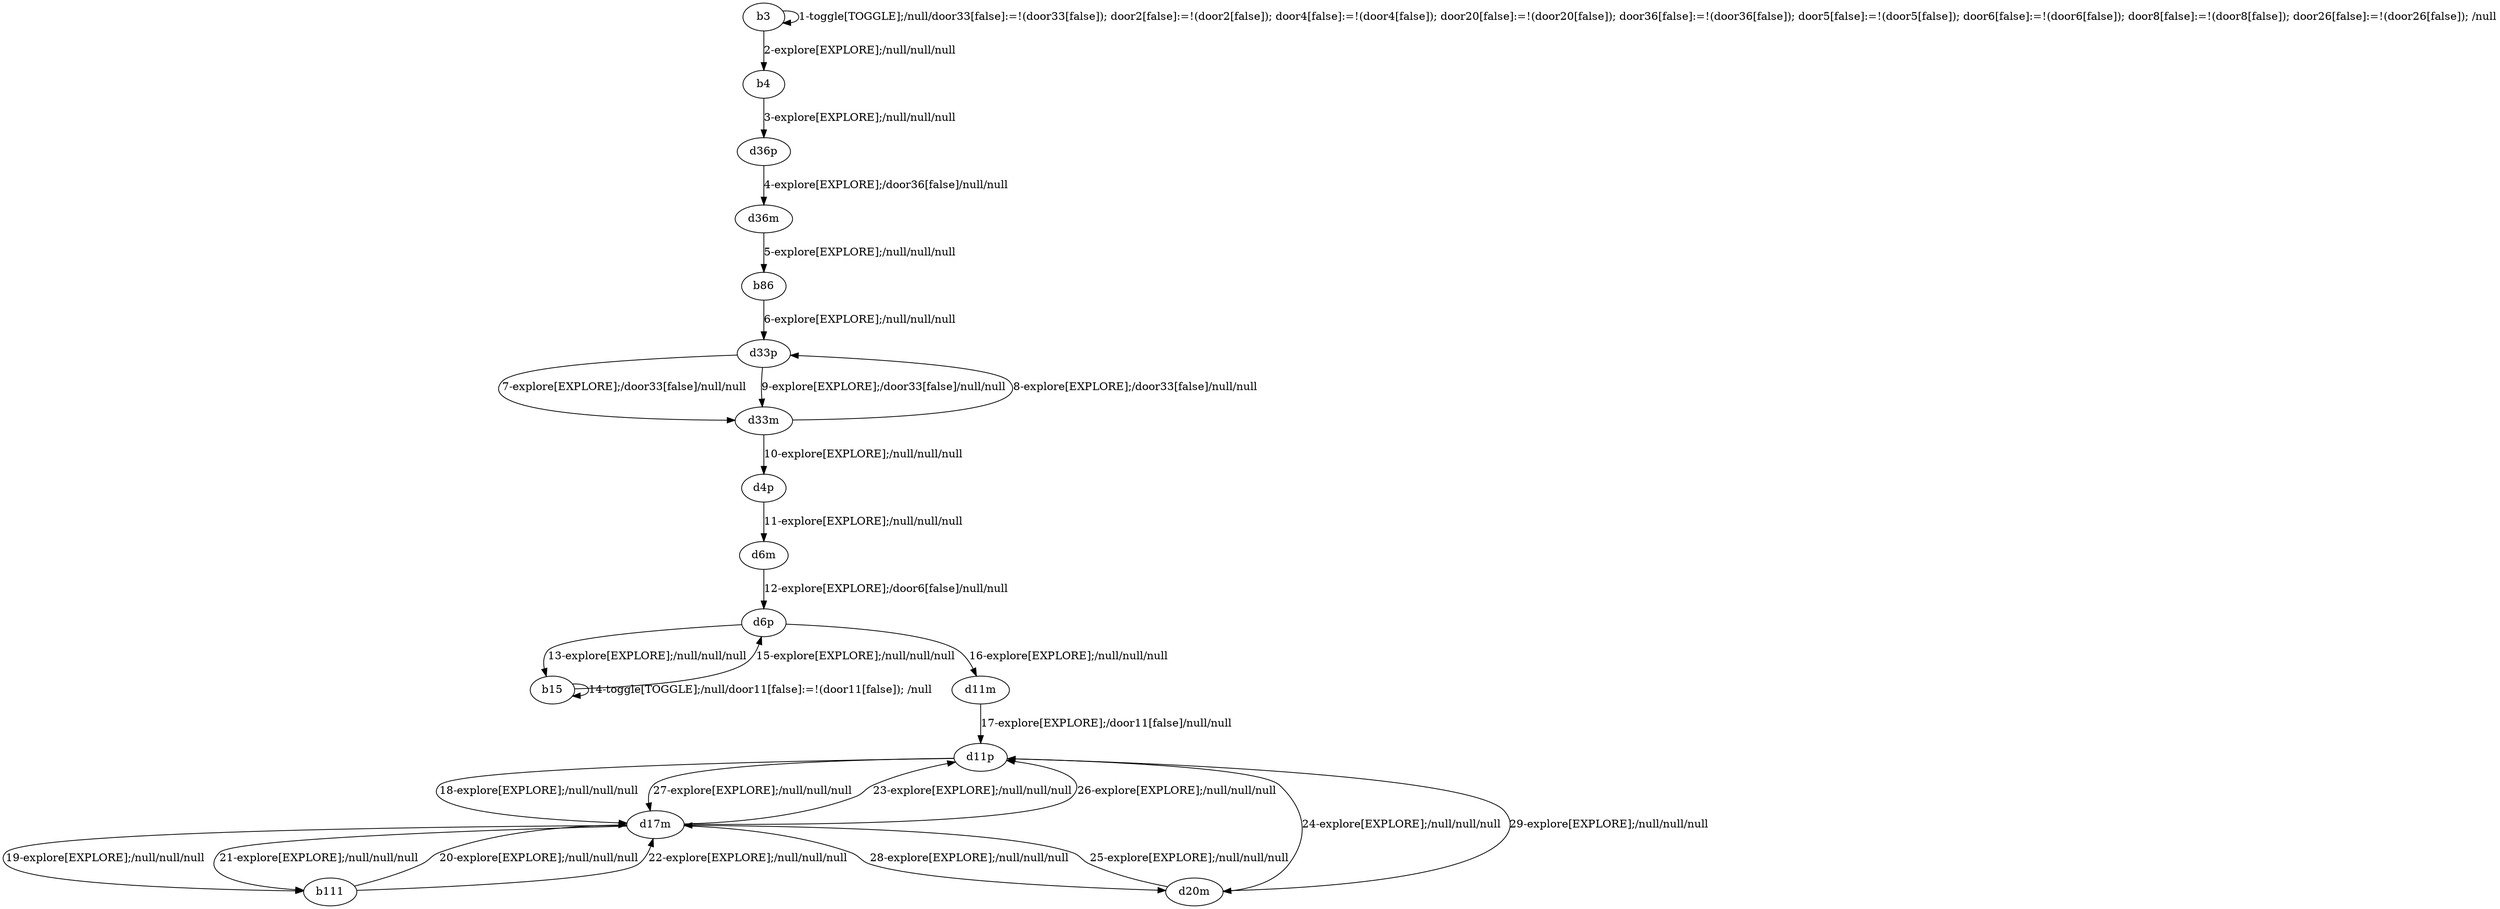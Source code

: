 # Total number of goals covered by this test: 1
# d20m --> d11p

digraph g {
"b3" -> "b3" [label = "1-toggle[TOGGLE];/null/door33[false]:=!(door33[false]); door2[false]:=!(door2[false]); door4[false]:=!(door4[false]); door20[false]:=!(door20[false]); door36[false]:=!(door36[false]); door5[false]:=!(door5[false]); door6[false]:=!(door6[false]); door8[false]:=!(door8[false]); door26[false]:=!(door26[false]); /null"];
"b3" -> "b4" [label = "2-explore[EXPLORE];/null/null/null"];
"b4" -> "d36p" [label = "3-explore[EXPLORE];/null/null/null"];
"d36p" -> "d36m" [label = "4-explore[EXPLORE];/door36[false]/null/null"];
"d36m" -> "b86" [label = "5-explore[EXPLORE];/null/null/null"];
"b86" -> "d33p" [label = "6-explore[EXPLORE];/null/null/null"];
"d33p" -> "d33m" [label = "7-explore[EXPLORE];/door33[false]/null/null"];
"d33m" -> "d33p" [label = "8-explore[EXPLORE];/door33[false]/null/null"];
"d33p" -> "d33m" [label = "9-explore[EXPLORE];/door33[false]/null/null"];
"d33m" -> "d4p" [label = "10-explore[EXPLORE];/null/null/null"];
"d4p" -> "d6m" [label = "11-explore[EXPLORE];/null/null/null"];
"d6m" -> "d6p" [label = "12-explore[EXPLORE];/door6[false]/null/null"];
"d6p" -> "b15" [label = "13-explore[EXPLORE];/null/null/null"];
"b15" -> "b15" [label = "14-toggle[TOGGLE];/null/door11[false]:=!(door11[false]); /null"];
"b15" -> "d6p" [label = "15-explore[EXPLORE];/null/null/null"];
"d6p" -> "d11m" [label = "16-explore[EXPLORE];/null/null/null"];
"d11m" -> "d11p" [label = "17-explore[EXPLORE];/door11[false]/null/null"];
"d11p" -> "d17m" [label = "18-explore[EXPLORE];/null/null/null"];
"d17m" -> "b111" [label = "19-explore[EXPLORE];/null/null/null"];
"b111" -> "d17m" [label = "20-explore[EXPLORE];/null/null/null"];
"d17m" -> "b111" [label = "21-explore[EXPLORE];/null/null/null"];
"b111" -> "d17m" [label = "22-explore[EXPLORE];/null/null/null"];
"d17m" -> "d11p" [label = "23-explore[EXPLORE];/null/null/null"];
"d11p" -> "d20m" [label = "24-explore[EXPLORE];/null/null/null"];
"d20m" -> "d17m" [label = "25-explore[EXPLORE];/null/null/null"];
"d17m" -> "d11p" [label = "26-explore[EXPLORE];/null/null/null"];
"d11p" -> "d17m" [label = "27-explore[EXPLORE];/null/null/null"];
"d17m" -> "d20m" [label = "28-explore[EXPLORE];/null/null/null"];
"d20m" -> "d11p" [label = "29-explore[EXPLORE];/null/null/null"];
}